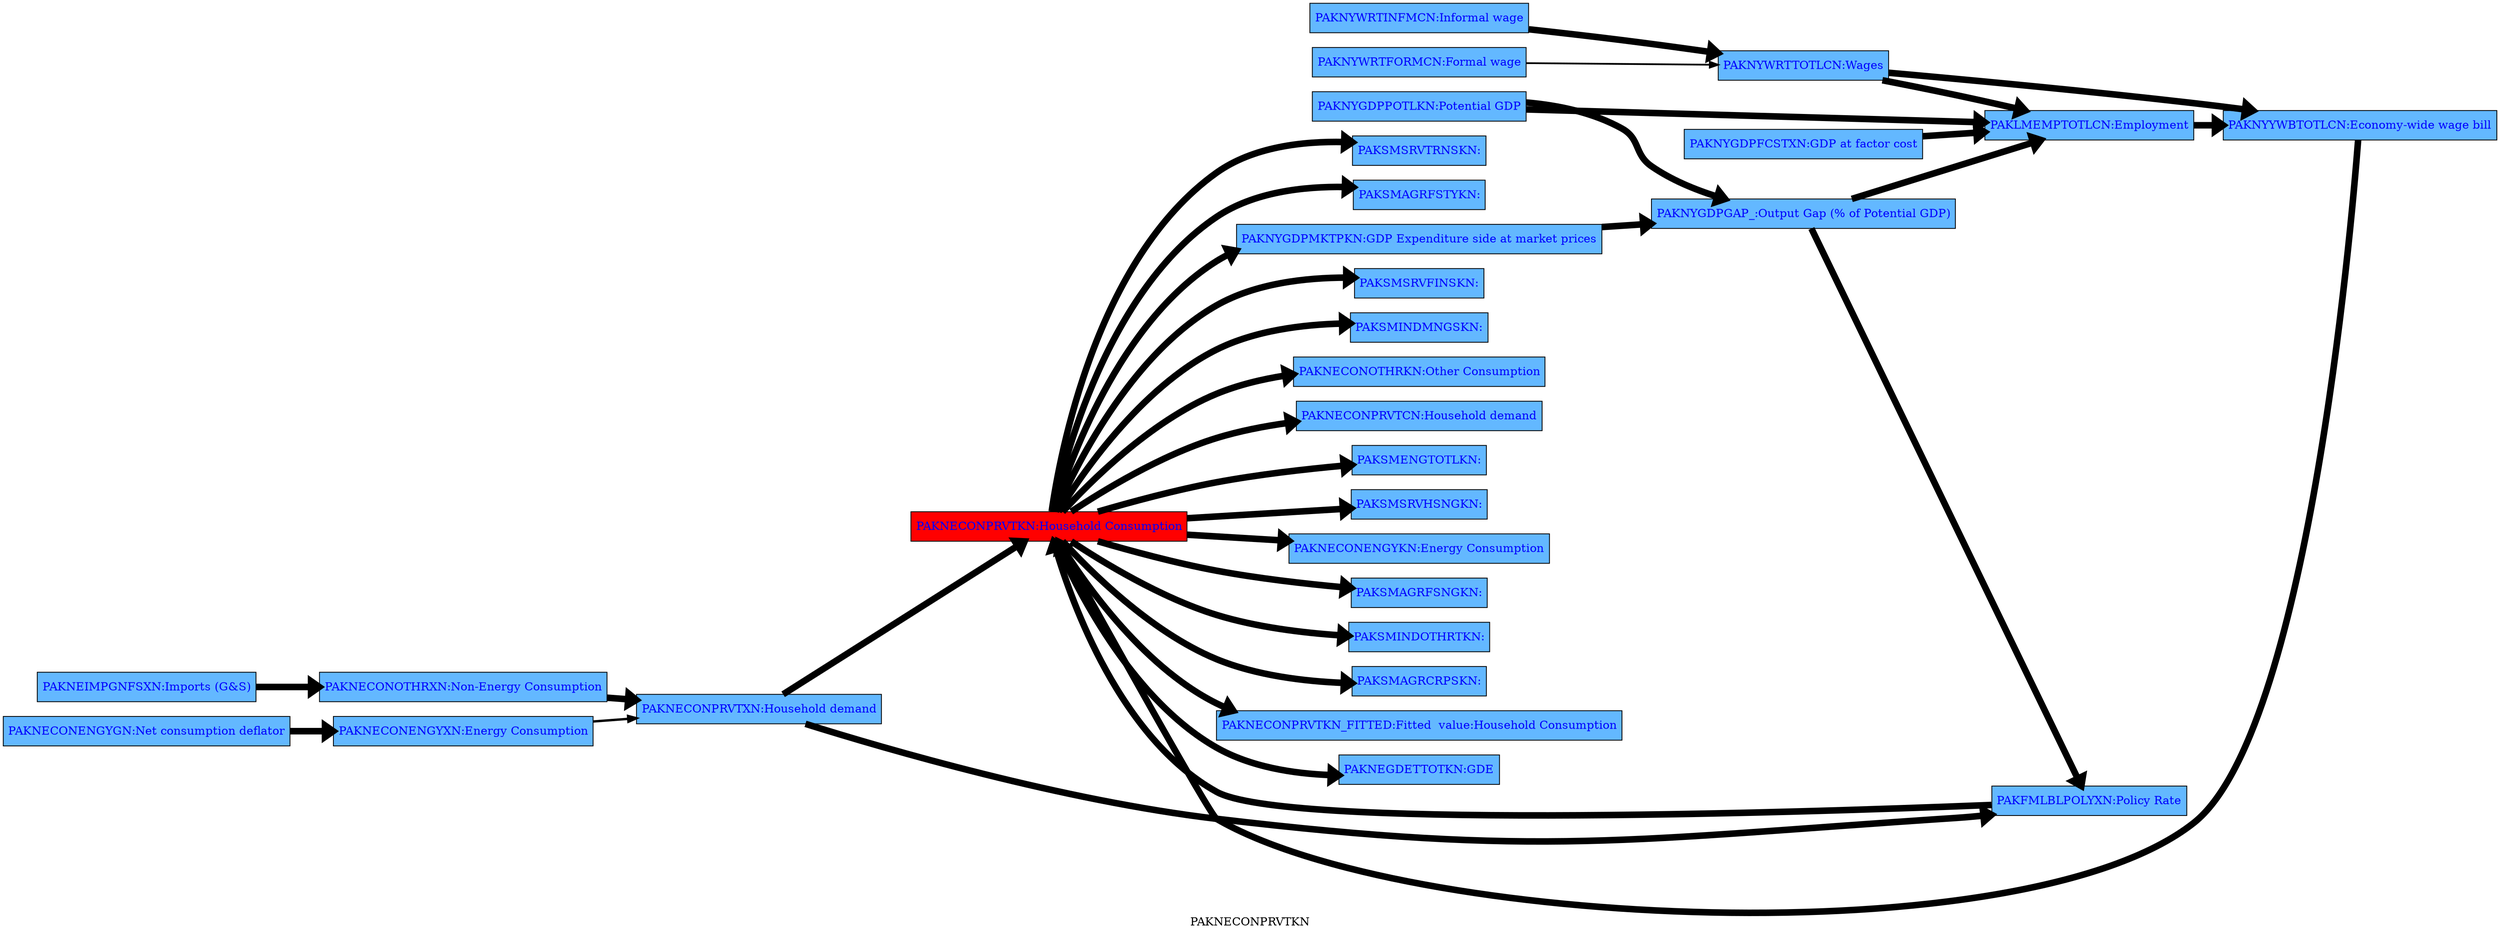 digraph TD { rankdir ="LR" 
{node  [margin=0.025 fontcolor=blue style=filled ] 
 "PAKSMSRVTRNSKN" [ shape=box fillcolor= steelblue1 tooltip="PAKSMSRVTRNSKN&#10;FRML  &lt;&gt; PAKSMSRVTRNSKN = ((1+0.301074862860981)*(0.204687752761289*PAKNECONPRVTKN+0*PAKNECONGOVTKN+0*PAKNEGDIFTOTKN+0.0551862611209703*PAKNEEXPGNFSKN+0*PAKNEGDISTKBKN)--0.0392641863572605*PAKNEIMPGNFSKN-0.0174996684619017*PAKNYTAXNINDKN-0)/(1+1.11680986862739) &#36;"  margin=0.025 fontcolor=blue style = filled  label=<<TABLE BORDER='0' CELLBORDER = '0' style = "filled"  > <TR><TD tooltip="PAKSMSRVTRNSKN&#10;FRML  &lt;&gt; PAKSMSRVTRNSKN = ((1+0.301074862860981)*(0.204687752761289*PAKNECONPRVTKN+0*PAKNECONGOVTKN+0*PAKNEGDIFTOTKN+0.0551862611209703*PAKNEEXPGNFSKN+0*PAKNEGDISTKBKN)--0.0392641863572605*PAKNEIMPGNFSKN-0.0174996684619017*PAKNYTAXNINDKN-0)/(1+1.11680986862739) &#36;">PAKSMSRVTRNSKN:</TD></TR> </TABLE>> ]
"PAKNYGDPPOTLKN" [ shape=box fillcolor= steelblue1 tooltip="Potential GDP&#10;FRML  &lt;&gt; PAKNYGDPPOTLKN = PAKNYGDPTFP*(PAKLMEMPSTRLCN**PAKNYYWBTOTLCN_)*(PAKNEGDIKSTKKN(-1)**(1-PAKNYYWBTOTLCN_)) &#36;"  margin=0.025 fontcolor=blue style = filled  label=<<TABLE BORDER='0' CELLBORDER = '0' style = "filled"  > <TR><TD tooltip="Potential GDP&#10;FRML  &lt;&gt; PAKNYGDPPOTLKN = PAKNYGDPTFP*(PAKLMEMPSTRLCN**PAKNYYWBTOTLCN_)*(PAKNEGDIKSTKKN(-1)**(1-PAKNYYWBTOTLCN_)) &#36;">PAKNYGDPPOTLKN:Potential GDP</TD></TR> </TABLE>> ]
"PAKSMAGRFSTYKN" [ shape=box fillcolor= steelblue1 tooltip="PAKSMAGRFSTYKN&#10;FRML  &lt;&gt; PAKSMAGRFSTYKN = ((1+0.195965019358753)*(0.010131919293849*PAKNECONPRVTKN+0*PAKNECONGOVTKN+0*PAKNEGDIFTOTKN+0.000136733767007103*PAKNEEXPGNFSKN+0.0199955288980741*PAKNEGDISTKBKN)-0.00076829563200478*PAKNEIMPGNFSKN-0.00172030587371022*PAKNYTAXNINDKN-65421)/(1+0.319587584852584) &#36;"  margin=0.025 fontcolor=blue style = filled  label=<<TABLE BORDER='0' CELLBORDER = '0' style = "filled"  > <TR><TD tooltip="PAKSMAGRFSTYKN&#10;FRML  &lt;&gt; PAKSMAGRFSTYKN = ((1+0.195965019358753)*(0.010131919293849*PAKNECONPRVTKN+0*PAKNECONGOVTKN+0*PAKNEGDIFTOTKN+0.000136733767007103*PAKNEEXPGNFSKN+0.0199955288980741*PAKNEGDISTKBKN)-0.00076829563200478*PAKNEIMPGNFSKN-0.00172030587371022*PAKNYTAXNINDKN-65421)/(1+0.319587584852584) &#36;">PAKSMAGRFSTYKN:</TD></TR> </TABLE>> ]
"PAKNEIMPGNFSXN" [ shape=box fillcolor= steelblue1 tooltip="Imports (G&#38;S)&#10;FRML  &lt;&gt; PAKNEIMPGNFSXN = ((PAKNEIMPENGYSH**PAKCESENGYIMPT)*PAKNVENGNIMPXN**(1-PAKCESENGYIMPT)+(PAKNEIMPOTHRSH**PAKCESENGYIMPT)*PAKNEIMPGSNEXN**(1-PAKCESENGYIMPT))**(1/(1-PAKCESENGYIMPT)) &#36;"  margin=0.025 fontcolor=blue style = filled  label=<<TABLE BORDER='0' CELLBORDER = '0' style = "filled"  > <TR><TD tooltip="Imports (G&#38;S)&#10;FRML  &lt;&gt; PAKNEIMPGNFSXN = ((PAKNEIMPENGYSH**PAKCESENGYIMPT)*PAKNVENGNIMPXN**(1-PAKCESENGYIMPT)+(PAKNEIMPOTHRSH**PAKCESENGYIMPT)*PAKNEIMPGSNEXN**(1-PAKCESENGYIMPT))**(1/(1-PAKCESENGYIMPT)) &#36;">PAKNEIMPGNFSXN:Imports (G&#38;S)</TD></TR> </TABLE>> ]
"PAKNECONPRVTXN" [ shape=box fillcolor= steelblue1 tooltip="Household demand&#10;FRML  &lt;&gt; PAKNECONPRVTXN = ((PAKNECONENGYSH**PAKCESENGYCON)*PAKNECONENGYXN**(1-PAKCESENGYCON)+(PAKNECONOTHRSH**PAKCESENGYCON)*PAKNECONOTHRXN**(1-PAKCESENGYCON))**(1/(1-PAKCESENGYCON)) &#36;"  margin=0.025 fontcolor=blue style = filled  label=<<TABLE BORDER='0' CELLBORDER = '0' style = "filled"  > <TR><TD tooltip="Household demand&#10;FRML  &lt;&gt; PAKNECONPRVTXN = ((PAKNECONENGYSH**PAKCESENGYCON)*PAKNECONENGYXN**(1-PAKCESENGYCON)+(PAKNECONOTHRSH**PAKCESENGYCON)*PAKNECONOTHRXN**(1-PAKCESENGYCON))**(1/(1-PAKCESENGYCON)) &#36;">PAKNECONPRVTXN:Household demand</TD></TR> </TABLE>> ]
"PAKNYGDPMKTPKN" [ shape=box fillcolor= steelblue1 tooltip="GDP Expenditure side at market prices&#10;FRML  &lt;&gt; PAKNYGDPMKTPKN = PAKNECONPRVTKN+PAKNECONGOVTKN+PAKNEGDIFTOTKN+PAKNEGDISTKBKN+PAKNEEXPGNFSKN-PAKNEIMPGNFSKN+PAKNYGDPDISCKN+PAKADAP*PAKDISPREPKN &#36;"  margin=0.025 fontcolor=blue style = filled  label=<<TABLE BORDER='0' CELLBORDER = '0' style = "filled"  > <TR><TD tooltip="GDP Expenditure side at market prices&#10;FRML  &lt;&gt; PAKNYGDPMKTPKN = PAKNECONPRVTKN+PAKNECONGOVTKN+PAKNEGDIFTOTKN+PAKNEGDISTKBKN+PAKNEEXPGNFSKN-PAKNEIMPGNFSKN+PAKNYGDPDISCKN+PAKADAP*PAKDISPREPKN &#36;">PAKNYGDPMKTPKN:GDP Expenditure side at market prices</TD></TR> </TABLE>> ]
"PAKNECONPRVTKN" [ shape=box fillcolor= red tooltip="Household Consumption&#10;FRML &lt;Z,EXO&gt; PAKNECONPRVTKN = (PAKNECONPRVTKN(-1)*EXP(-PAKNECONPRVTKN_A+ (-0.2*(LOG(PAKNECONPRVTKN(-1))-LOG((PAKNYYWBTOTLCN(-1)*(1-PAKGGREVDRCTXN(-1)/100))/PAKNECONPRVTXN(-1)))+1*((LOG((PAKNYYWBTOTLCN*(1-PAKGGREVDRCTXN/100))/PAKNECONPRVTXN))-(LOG((PAKNYYWBTOTLCN(-1)*(1-PAKGGREVDRCTXN(-1)/100))/PAKNECONPRVTXN(-1))))+0.0303228629698929+0.0163839011059956*DURING_2010-0.3*(PAKFMLBLPOLYXN/100-((LOG(PAKNECONPRVTXN))-(LOG(PAKNECONPRVTXN(-1)))))) )) * (1-PAKNECONPRVTKN_D)+ PAKNECONPRVTKN_X*PAKNECONPRVTKN_D  &#36;"  margin=0.025 fontcolor=blue style = filled  label=<<TABLE BORDER='0' CELLBORDER = '0' style = "filled"  > <TR><TD tooltip="Household Consumption&#10;FRML &lt;Z,EXO&gt; PAKNECONPRVTKN = (PAKNECONPRVTKN(-1)*EXP(-PAKNECONPRVTKN_A+ (-0.2*(LOG(PAKNECONPRVTKN(-1))-LOG((PAKNYYWBTOTLCN(-1)*(1-PAKGGREVDRCTXN(-1)/100))/PAKNECONPRVTXN(-1)))+1*((LOG((PAKNYYWBTOTLCN*(1-PAKGGREVDRCTXN/100))/PAKNECONPRVTXN))-(LOG((PAKNYYWBTOTLCN(-1)*(1-PAKGGREVDRCTXN(-1)/100))/PAKNECONPRVTXN(-1))))+0.0303228629698929+0.0163839011059956*DURING_2010-0.3*(PAKFMLBLPOLYXN/100-((LOG(PAKNECONPRVTXN))-(LOG(PAKNECONPRVTXN(-1)))))) )) * (1-PAKNECONPRVTKN_D)+ PAKNECONPRVTKN_X*PAKNECONPRVTKN_D  &#36;">PAKNECONPRVTKN:Household Consumption</TD></TR> </TABLE>> ]
"PAKNECONENGYGN" [ shape=box fillcolor= steelblue1 tooltip="Net consumption deflator&#10;FRML  &lt;&gt; PAKNECONENGYGN = (PAKNVCOLPRODSH**(PAKCESENGYPROD)*(PAKNVCOLPRODGN)**(1-PAKCESENGYPROD)+PAKNVGASPRODSH**(PAKCESENGYPROD)*(PAKNVGASPRODGN)**(1-PAKCESENGYPROD)+PAKNVOILPRODSH**(PAKCESENGYPROD)*(PAKNVOILPRODGN)**(1-PAKCESENGYPROD)+PAKNVRENPRODSH**(PAKCESENGYPROD)*(PAKNVRENPRODXN)**(1-PAKCESENGYPROD))**(1/(1-PAKCESENGYPROD)) &#36;"  margin=0.025 fontcolor=blue style = filled  label=<<TABLE BORDER='0' CELLBORDER = '0' style = "filled"  > <TR><TD tooltip="Net consumption deflator&#10;FRML  &lt;&gt; PAKNECONENGYGN = (PAKNVCOLPRODSH**(PAKCESENGYPROD)*(PAKNVCOLPRODGN)**(1-PAKCESENGYPROD)+PAKNVGASPRODSH**(PAKCESENGYPROD)*(PAKNVGASPRODGN)**(1-PAKCESENGYPROD)+PAKNVOILPRODSH**(PAKCESENGYPROD)*(PAKNVOILPRODGN)**(1-PAKCESENGYPROD)+PAKNVRENPRODSH**(PAKCESENGYPROD)*(PAKNVRENPRODXN)**(1-PAKCESENGYPROD))**(1/(1-PAKCESENGYPROD)) &#36;">PAKNECONENGYGN:Net consumption deflator</TD></TR> </TABLE>> ]
"PAKNECONOTHRXN" [ shape=box fillcolor= steelblue1 tooltip="Non-Energy Consumption&#10;FRML &lt;Z,EXO&gt; PAKNECONOTHRXN = (PAKNECONOTHRXN(-1)*EXP(-PAKNECONOTHRXN_A+ (0.598859116610832*((LOG(PAKNYGDPFCSTXN))-(LOG(PAKNYGDPFCSTXN(-1))))+((PAKGGREVGNFSXN/100)-(PAKGGREVGNFSXN(-1)/100))+(1-0.598859116610832)*((LOG(PAKNEIMPGNFSXN))-(LOG(PAKNEIMPGNFSXN(-1))))+0.2*PAKNYGDPGAP_/100) )) * (1-PAKNECONOTHRXN_D)+ PAKNECONOTHRXN_X*PAKNECONOTHRXN_D  &#36;"  margin=0.025 fontcolor=blue style = filled  label=<<TABLE BORDER='0' CELLBORDER = '0' style = "filled"  > <TR><TD tooltip="Non-Energy Consumption&#10;FRML &lt;Z,EXO&gt; PAKNECONOTHRXN = (PAKNECONOTHRXN(-1)*EXP(-PAKNECONOTHRXN_A+ (0.598859116610832*((LOG(PAKNYGDPFCSTXN))-(LOG(PAKNYGDPFCSTXN(-1))))+((PAKGGREVGNFSXN/100)-(PAKGGREVGNFSXN(-1)/100))+(1-0.598859116610832)*((LOG(PAKNEIMPGNFSXN))-(LOG(PAKNEIMPGNFSXN(-1))))+0.2*PAKNYGDPGAP_/100) )) * (1-PAKNECONOTHRXN_D)+ PAKNECONOTHRXN_X*PAKNECONOTHRXN_D  &#36;">PAKNECONOTHRXN:Non-Energy Consumption</TD></TR> </TABLE>> ]
"PAKSMSRVFINSKN" [ shape=box fillcolor= steelblue1 tooltip="PAKSMSRVFINSKN&#10;FRML  &lt;&gt; PAKSMSRVFINSKN = ((1+1.04148314760779)*(0.0520379651885469*PAKNECONPRVTKN+0*PAKNECONGOVTKN+0*PAKNEGDIFTOTKN+0.00879145012359898*PAKNEEXPGNFSKN+0*PAKNEGDISTKBKN)-0.00594416979264236*PAKNEIMPGNFSKN-0.000103762679145856*PAKNYTAXNINDKN-0)/(1+0.24687745523084) &#36;"  margin=0.025 fontcolor=blue style = filled  label=<<TABLE BORDER='0' CELLBORDER = '0' style = "filled"  > <TR><TD tooltip="PAKSMSRVFINSKN&#10;FRML  &lt;&gt; PAKSMSRVFINSKN = ((1+1.04148314760779)*(0.0520379651885469*PAKNECONPRVTKN+0*PAKNECONGOVTKN+0*PAKNEGDIFTOTKN+0.00879145012359898*PAKNEEXPGNFSKN+0*PAKNEGDISTKBKN)-0.00594416979264236*PAKNEIMPGNFSKN-0.000103762679145856*PAKNYTAXNINDKN-0)/(1+0.24687745523084) &#36;">PAKSMSRVFINSKN:</TD></TR> </TABLE>> ]
"PAKSMINDMNGSKN" [ shape=box fillcolor= steelblue1 tooltip="PAKSMINDMNGSKN&#10;FRML  &lt;&gt; PAKSMINDMNGSKN = ((1+6.96158341862144)*(0.0132800565666619*PAKNECONPRVTKN+0*PAKNECONGOVTKN+0*PAKNEGDIFTOTKN+0.00704674623894759*PAKNEEXPGNFSKN+0.024122890632682*PAKNEGDISTKBKN)-0.134221966110302*PAKNEIMPGNFSKN-0.500981557895139*PAKNYTAXNINDKN-123652.869264758)/(1+0.200800622280983) &#36;"  margin=0.025 fontcolor=blue style = filled  label=<<TABLE BORDER='0' CELLBORDER = '0' style = "filled"  > <TR><TD tooltip="PAKSMINDMNGSKN&#10;FRML  &lt;&gt; PAKSMINDMNGSKN = ((1+6.96158341862144)*(0.0132800565666619*PAKNECONPRVTKN+0*PAKNECONGOVTKN+0*PAKNEGDIFTOTKN+0.00704674623894759*PAKNEEXPGNFSKN+0.024122890632682*PAKNEGDISTKBKN)-0.134221966110302*PAKNEIMPGNFSKN-0.500981557895139*PAKNYTAXNINDKN-123652.869264758)/(1+0.200800622280983) &#36;">PAKSMINDMNGSKN:</TD></TR> </TABLE>> ]
"PAKLMEMPTOTLCN" [ shape=box fillcolor= steelblue1 tooltip="Employment&#10;FRML &lt;Z,EXO&gt; PAKLMEMPTOTLCN = (PAKLMEMPTOTLCN(-1)*EXP(-PAKLMEMPTOTLCN_A+ (-0.345624644563667*(LOG(PAKLMEMPTOTLCN(-1))-LOG(PAKLMEMPSTRLCN(-1)))-0.1*(((LOG(PAKNYWRTTOTLCN/PAKNYGDPFCSTXN))-(LOG(PAKNYWRTTOTLCN(-1)/PAKNYGDPFCSTXN(-1))))-((LOG(PAKNYGDPPOTLKN/PAKLMEMPSTRLCN))-(LOG(PAKNYGDPPOTLKN(-1)/PAKLMEMPSTRLCN(-1)))))-0.0011790007645121+((LOG(PAKLMEMPSTRLCN))-(LOG(PAKLMEMPSTRLCN(-1))))+0.175412878170024*PAKNYGDPGAP_/100+0.0369790799942338*DURING_2010) )) * (1-PAKLMEMPTOTLCN_D)+ PAKLMEMPTOTLCN_X*PAKLMEMPTOTLCN_D  &#36;"  margin=0.025 fontcolor=blue style = filled  label=<<TABLE BORDER='0' CELLBORDER = '0' style = "filled"  > <TR><TD tooltip="Employment&#10;FRML &lt;Z,EXO&gt; PAKLMEMPTOTLCN = (PAKLMEMPTOTLCN(-1)*EXP(-PAKLMEMPTOTLCN_A+ (-0.345624644563667*(LOG(PAKLMEMPTOTLCN(-1))-LOG(PAKLMEMPSTRLCN(-1)))-0.1*(((LOG(PAKNYWRTTOTLCN/PAKNYGDPFCSTXN))-(LOG(PAKNYWRTTOTLCN(-1)/PAKNYGDPFCSTXN(-1))))-((LOG(PAKNYGDPPOTLKN/PAKLMEMPSTRLCN))-(LOG(PAKNYGDPPOTLKN(-1)/PAKLMEMPSTRLCN(-1)))))-0.0011790007645121+((LOG(PAKLMEMPSTRLCN))-(LOG(PAKLMEMPSTRLCN(-1))))+0.175412878170024*PAKNYGDPGAP_/100+0.0369790799942338*DURING_2010) )) * (1-PAKLMEMPTOTLCN_D)+ PAKLMEMPTOTLCN_X*PAKLMEMPTOTLCN_D  &#36;">PAKLMEMPTOTLCN:Employment</TD></TR> </TABLE>> ]
"PAKNECONOTHRKN" [ shape=box fillcolor= steelblue1 tooltip="Other Consumption&#10;FRML  &lt;&gt; PAKNECONOTHRKN = PAKNECONOTHRSH**(PAKCESENGYCON)*(PAKNECONPRVTKN*(PAKNECONPRVTXN/PAKNECONOTHRXN)**(PAKCESENGYCON)) &#36;"  margin=0.025 fontcolor=blue style = filled  label=<<TABLE BORDER='0' CELLBORDER = '0' style = "filled"  > <TR><TD tooltip="Other Consumption&#10;FRML  &lt;&gt; PAKNECONOTHRKN = PAKNECONOTHRSH**(PAKCESENGYCON)*(PAKNECONPRVTKN*(PAKNECONPRVTXN/PAKNECONOTHRXN)**(PAKCESENGYCON)) &#36;">PAKNECONOTHRKN:Other Consumption</TD></TR> </TABLE>> ]
"PAKNYWRTINFMCN" [ shape=box fillcolor= steelblue1 tooltip="Informal wage&#10;FRML &lt;Z,EXO&gt; PAKNYWRTINFMCN = (PAKNYWRTINFMCN(-1)*EXP(-PAKNYWRTINFMCN_A+ (-0.122614247140616-0.3*(LOG(PAKNYWRTINFMCN(-1))-LOG(PAKNYGDPFCSTXN(-1))-LOG(PAKNYGDPPOTLKN(-1)/PAKLMEMPSTRLCN(-1)))+0.2*((LOG(PAKNYWRTINFMCN(-1)))-(LOG(PAKNYWRTINFMCN(-2))))+(1-0.2)*(0.5*((LOG(PAKNYGDPFCSTXN(-1)))-(LOG(PAKNYGDPFCSTXN(-2))))+0.5*(PAKINFLEXPT/100)+((LOG(PAKNYGDPMKTPKN/PAKLMEMPSTRLCN))-(LOG(PAKNYGDPMKTPKN(-1)/PAKLMEMPSTRLCN(-1)))))-0.2*(PAKLMUNRTOTLCN-PAKLMUNRSTRLCN)/100+0.15347529018182*DURING_2000-0.183372342445734*DURING_2001) )) * (1-PAKNYWRTINFMCN_D)+ PAKNYWRTINFMCN_X*PAKNYWRTINFMCN_D  &#36;"  margin=0.025 fontcolor=blue style = filled  label=<<TABLE BORDER='0' CELLBORDER = '0' style = "filled"  > <TR><TD tooltip="Informal wage&#10;FRML &lt;Z,EXO&gt; PAKNYWRTINFMCN = (PAKNYWRTINFMCN(-1)*EXP(-PAKNYWRTINFMCN_A+ (-0.122614247140616-0.3*(LOG(PAKNYWRTINFMCN(-1))-LOG(PAKNYGDPFCSTXN(-1))-LOG(PAKNYGDPPOTLKN(-1)/PAKLMEMPSTRLCN(-1)))+0.2*((LOG(PAKNYWRTINFMCN(-1)))-(LOG(PAKNYWRTINFMCN(-2))))+(1-0.2)*(0.5*((LOG(PAKNYGDPFCSTXN(-1)))-(LOG(PAKNYGDPFCSTXN(-2))))+0.5*(PAKINFLEXPT/100)+((LOG(PAKNYGDPMKTPKN/PAKLMEMPSTRLCN))-(LOG(PAKNYGDPMKTPKN(-1)/PAKLMEMPSTRLCN(-1)))))-0.2*(PAKLMUNRTOTLCN-PAKLMUNRSTRLCN)/100+0.15347529018182*DURING_2000-0.183372342445734*DURING_2001) )) * (1-PAKNYWRTINFMCN_D)+ PAKNYWRTINFMCN_X*PAKNYWRTINFMCN_D  &#36;">PAKNYWRTINFMCN:Informal wage</TD></TR> </TABLE>> ]
"PAKNECONPRVTCN" [ shape=box fillcolor= steelblue1 tooltip="Household demand&#10;FRML  &lt;&gt; PAKNECONPRVTCN = PAKNECONPRVTKN*PAKNECONPRVTXN &#36;"  margin=0.025 fontcolor=blue style = filled  label=<<TABLE BORDER='0' CELLBORDER = '0' style = "filled"  > <TR><TD tooltip="Household demand&#10;FRML  &lt;&gt; PAKNECONPRVTCN = PAKNECONPRVTKN*PAKNECONPRVTXN &#36;">PAKNECONPRVTCN:Household demand</TD></TR> </TABLE>> ]
"PAKSMENGTOTLKN" [ shape=box fillcolor= steelblue1 tooltip="PAKSMENGTOTLKN&#10;FRML  &lt;&gt; PAKSMENGTOTLKN = ((1+1.65868473220397)*(0.0775261497897936*PAKNECONPRVTKN+0*PAKNECONGOVTKN+0*PAKNEGDIFTOTKN+0.0217448978257548*PAKNEEXPGNFSKN+0.0458991644104248*PAKNEGDISTKBKN)-0.11894699850705*PAKNEIMPGNFSKN--0.50579180838529*PAKNYTAXNINDKN-0)/(1+5.65663938581514) &#36;"  margin=0.025 fontcolor=blue style = filled  label=<<TABLE BORDER='0' CELLBORDER = '0' style = "filled"  > <TR><TD tooltip="PAKSMENGTOTLKN&#10;FRML  &lt;&gt; PAKSMENGTOTLKN = ((1+1.65868473220397)*(0.0775261497897936*PAKNECONPRVTKN+0*PAKNECONGOVTKN+0*PAKNEGDIFTOTKN+0.0217448978257548*PAKNEEXPGNFSKN+0.0458991644104248*PAKNEGDISTKBKN)-0.11894699850705*PAKNEIMPGNFSKN--0.50579180838529*PAKNYTAXNINDKN-0)/(1+5.65663938581514) &#36;">PAKSMENGTOTLKN:</TD></TR> </TABLE>> ]
"PAKSMSRVHSNGKN" [ shape=box fillcolor= steelblue1 tooltip="PAKSMSRVHSNGKN&#10;FRML  &lt;&gt; PAKSMSRVHSNGKN = ((1+0.782809577554843)*(0.0647364660896117*PAKNECONPRVTKN+0*PAKNECONGOVTKN+0.00605333595533851*PAKNEGDIFTOTKN+0.03048358523237*PAKNEEXPGNFSKN+0*PAKNEGDISTKBKN)-0.0244768173208691*PAKNEIMPGNFSKN-0.0684093628903126*PAKNYTAXNINDKN-0)/(1+0.150771193398883) &#36;"  margin=0.025 fontcolor=blue style = filled  label=<<TABLE BORDER='0' CELLBORDER = '0' style = "filled"  > <TR><TD tooltip="PAKSMSRVHSNGKN&#10;FRML  &lt;&gt; PAKSMSRVHSNGKN = ((1+0.782809577554843)*(0.0647364660896117*PAKNECONPRVTKN+0*PAKNECONGOVTKN+0.00605333595533851*PAKNEGDIFTOTKN+0.03048358523237*PAKNEEXPGNFSKN+0*PAKNEGDISTKBKN)-0.0244768173208691*PAKNEIMPGNFSKN-0.0684093628903126*PAKNYTAXNINDKN-0)/(1+0.150771193398883) &#36;">PAKSMSRVHSNGKN:</TD></TR> </TABLE>> ]
"PAKNECONENGYKN" [ shape=box fillcolor= steelblue1 tooltip="Energy Consumption&#10;FRML  &lt;&gt; PAKNECONENGYKN = PAKNECONENGYSH**(PAKCESENGYCON)*(PAKNECONPRVTKN*(PAKNECONPRVTXN/PAKNECONENGYXN)**(PAKCESENGYCON)) &#36;"  margin=0.025 fontcolor=blue style = filled  label=<<TABLE BORDER='0' CELLBORDER = '0' style = "filled"  > <TR><TD tooltip="Energy Consumption&#10;FRML  &lt;&gt; PAKNECONENGYKN = PAKNECONENGYSH**(PAKCESENGYCON)*(PAKNECONPRVTKN*(PAKNECONPRVTXN/PAKNECONENGYXN)**(PAKCESENGYCON)) &#36;">PAKNECONENGYKN:Energy Consumption</TD></TR> </TABLE>> ]
"PAKFMLBLPOLYXN" [ shape=box fillcolor= steelblue1 tooltip="Policy Rate&#10;FRML &lt;Z,EXO&gt; PAKFMLBLPOLYXN = (-100*PAKFMLBLPOLYXN_A+100* (0.905129162122953*PAKFMLBLPOLYXN(-1)/100+(1-0.905129162122953)*(PAKMPPOLNATRXN/100+1.2*(((LOG(PAKNECONPRVTXN))-(LOG(PAKNECONPRVTXN(-1))))-PAKINFLEXPT/100)+0.5*PAKNYGDPGAP_/100)) ) * (1-PAKFMLBLPOLYXN_D)+ PAKFMLBLPOLYXN_X*PAKFMLBLPOLYXN_D  &#36;"  margin=0.025 fontcolor=blue style = filled  label=<<TABLE BORDER='0' CELLBORDER = '0' style = "filled"  > <TR><TD tooltip="Policy Rate&#10;FRML &lt;Z,EXO&gt; PAKFMLBLPOLYXN = (-100*PAKFMLBLPOLYXN_A+100* (0.905129162122953*PAKFMLBLPOLYXN(-1)/100+(1-0.905129162122953)*(PAKMPPOLNATRXN/100+1.2*(((LOG(PAKNECONPRVTXN))-(LOG(PAKNECONPRVTXN(-1))))-PAKINFLEXPT/100)+0.5*PAKNYGDPGAP_/100)) ) * (1-PAKFMLBLPOLYXN_D)+ PAKFMLBLPOLYXN_X*PAKFMLBLPOLYXN_D  &#36;">PAKFMLBLPOLYXN:Policy Rate</TD></TR> </TABLE>> ]
"PAKNYWRTTOTLCN" [ shape=box fillcolor= steelblue1 tooltip="Wages&#10;FRML  &lt;&gt; PAKNYWRTTOTLCN = (PAKNYWBINFMSH**PAKINFCES*(PAKNYWRTINFMCN)**(1-PAKINFCES)+PAKNYWBFORMSH**PAKINFCES*(PAKNYWRTFORMCN*(1+PAKGGREVDRCTXN/100))**(1-PAKINFCES))**(1/(1-PAKINFCES)) &#36;"  margin=0.025 fontcolor=blue style = filled  label=<<TABLE BORDER='0' CELLBORDER = '0' style = "filled"  > <TR><TD tooltip="Wages&#10;FRML  &lt;&gt; PAKNYWRTTOTLCN = (PAKNYWBINFMSH**PAKINFCES*(PAKNYWRTINFMCN)**(1-PAKINFCES)+PAKNYWBFORMSH**PAKINFCES*(PAKNYWRTFORMCN*(1+PAKGGREVDRCTXN/100))**(1-PAKINFCES))**(1/(1-PAKINFCES)) &#36;">PAKNYWRTTOTLCN:Wages</TD></TR> </TABLE>> ]
"PAKSMAGRFSNGKN" [ shape=box fillcolor= steelblue1 tooltip="PAKSMAGRFSNGKN&#10;FRML  &lt;&gt; PAKSMAGRFSNGKN = ((1+1.92407325889309)*(0.00246195499563977*PAKNECONPRVTKN+0*PAKNECONGOVTKN+0*PAKNEGDIFTOTKN+0.00130433854799597*PAKNEEXPGNFSKN+0.00497657560072267*PAKNEGDISTKBKN)-1.14989260682794E-05*PAKNEIMPGNFSKN-2.46467171367829E-07*PAKNYTAXNINDKN-26993)/(1+0.506095544048804) &#36;"  margin=0.025 fontcolor=blue style = filled  label=<<TABLE BORDER='0' CELLBORDER = '0' style = "filled"  > <TR><TD tooltip="PAKSMAGRFSNGKN&#10;FRML  &lt;&gt; PAKSMAGRFSNGKN = ((1+1.92407325889309)*(0.00246195499563977*PAKNECONPRVTKN+0*PAKNECONGOVTKN+0*PAKNEGDIFTOTKN+0.00130433854799597*PAKNEEXPGNFSKN+0.00497657560072267*PAKNEGDISTKBKN)-1.14989260682794E-05*PAKNEIMPGNFSKN-2.46467171367829E-07*PAKNYTAXNINDKN-26993)/(1+0.506095544048804) &#36;">PAKSMAGRFSNGKN:</TD></TR> </TABLE>> ]
"PAKSMINDOTHRTKN" [ shape=box fillcolor= steelblue1 tooltip="PAKSMINDOTHRTKN&#10;FRML  &lt;&gt; PAKSMINDOTHRTKN = ((1+0.483473985412524)*(0.40172973397176*PAKNECONPRVTKN+0*PAKNECONGOVTKN+0.560459287907094*PAKNEGDIFTOTKN+0.719299486591763*PAKNEEXPGNFSKN+0.620970563578771*PAKNEGDISTKBKN)-0.606734386430279*PAKNEIMPGNFSKN-0.866045585295928*PAKNYTAXNINDKN-2983275.63714814)/(1+2.46379868577176) &#36;"  margin=0.025 fontcolor=blue style = filled  label=<<TABLE BORDER='0' CELLBORDER = '0' style = "filled"  > <TR><TD tooltip="PAKSMINDOTHRTKN&#10;FRML  &lt;&gt; PAKSMINDOTHRTKN = ((1+0.483473985412524)*(0.40172973397176*PAKNECONPRVTKN+0*PAKNECONGOVTKN+0.560459287907094*PAKNEGDIFTOTKN+0.719299486591763*PAKNEEXPGNFSKN+0.620970563578771*PAKNEGDISTKBKN)-0.606734386430279*PAKNEIMPGNFSKN-0.866045585295928*PAKNYTAXNINDKN-2983275.63714814)/(1+2.46379868577176) &#36;">PAKSMINDOTHRTKN:</TD></TR> </TABLE>> ]
"PAKSMAGRCRPSKN" [ shape=box fillcolor= steelblue1 tooltip="PAKSMAGRCRPSKN&#10;FRML  &lt;&gt; PAKSMAGRCRPSKN = ((1+2.09928590574241)*(0.144287620838506*PAKNECONPRVTKN+0*PAKNECONGOVTKN+0*PAKNEGDIFTOTKN+0.0572678299039023*PAKNEEXPGNFSKN+0.267381669083985*PAKNEGDISTKBKN)-0.0736247088197363*PAKNEIMPGNFSKN-0.0407034395686347*PAKNYTAXNINDKN-906311)/(1+0.396041694659877) &#36;"  margin=0.025 fontcolor=blue style = filled  label=<<TABLE BORDER='0' CELLBORDER = '0' style = "filled"  > <TR><TD tooltip="PAKSMAGRCRPSKN&#10;FRML  &lt;&gt; PAKSMAGRCRPSKN = ((1+2.09928590574241)*(0.144287620838506*PAKNECONPRVTKN+0*PAKNECONGOVTKN+0*PAKNEGDIFTOTKN+0.0572678299039023*PAKNEEXPGNFSKN+0.267381669083985*PAKNEGDISTKBKN)-0.0736247088197363*PAKNEIMPGNFSKN-0.0407034395686347*PAKNYTAXNINDKN-906311)/(1+0.396041694659877) &#36;">PAKSMAGRCRPSKN:</TD></TR> </TABLE>> ]
"PAKNYGDPFCSTXN" [ shape=box fillcolor= steelblue1 tooltip="GDP at factor cost&#10;FRML &lt;Z,EXO&gt; PAKNYGDPFCSTXN = (PAKNYGDPFCSTXN(-1)*EXP(-PAKNYGDPFCSTXN_A+ (0.6*((LOG(PAKNYGDPFCSTXN(-1)))-(LOG(PAKNYGDPFCSTXN(-2))))+(1-0.6)*(0.7*PAKINFLEXPT/100+(1-0.7)*((LOG(PAKPSTAR(-1)))-(LOG(PAKPSTAR(-2)))))+0.25*PAKNYGDPGAP_/100+0.262461811660072*DURING_2000-0.205776950553378*DURING_2001) )) * (1-PAKNYGDPFCSTXN_D)+ PAKNYGDPFCSTXN_X*PAKNYGDPFCSTXN_D  &#36;"  margin=0.025 fontcolor=blue style = filled  label=<<TABLE BORDER='0' CELLBORDER = '0' style = "filled"  > <TR><TD tooltip="GDP at factor cost&#10;FRML &lt;Z,EXO&gt; PAKNYGDPFCSTXN = (PAKNYGDPFCSTXN(-1)*EXP(-PAKNYGDPFCSTXN_A+ (0.6*((LOG(PAKNYGDPFCSTXN(-1)))-(LOG(PAKNYGDPFCSTXN(-2))))+(1-0.6)*(0.7*PAKINFLEXPT/100+(1-0.7)*((LOG(PAKPSTAR(-1)))-(LOG(PAKPSTAR(-2)))))+0.25*PAKNYGDPGAP_/100+0.262461811660072*DURING_2000-0.205776950553378*DURING_2001) )) * (1-PAKNYGDPFCSTXN_D)+ PAKNYGDPFCSTXN_X*PAKNYGDPFCSTXN_D  &#36;">PAKNYGDPFCSTXN:GDP at factor cost</TD></TR> </TABLE>> ]
"PAKNYYWBTOTLCN" [ shape=box fillcolor= steelblue1 tooltip="Economy-wide wage bill&#10;FRML  &lt;&gt; PAKNYYWBTOTLCN = PAKNYWRTTOTLCN*PAKLMEMPTOTLCN &#36;"  margin=0.025 fontcolor=blue style = filled  label=<<TABLE BORDER='0' CELLBORDER = '0' style = "filled"  > <TR><TD tooltip="Economy-wide wage bill&#10;FRML  &lt;&gt; PAKNYYWBTOTLCN = PAKNYWRTTOTLCN*PAKLMEMPTOTLCN &#36;">PAKNYYWBTOTLCN:Economy-wide wage bill</TD></TR> </TABLE>> ]
"PAKNECONPRVTKN_FITTED" [ shape=box fillcolor= steelblue1 tooltip="Fitted  value:Household Consumption&#10;FRML &lt;FIT&gt; PAKNECONPRVTKN_FITTED = PAKNECONPRVTKN(-1)*EXP( (-0.2*(LOG(PAKNECONPRVTKN(-1))-LOG((PAKNYYWBTOTLCN(-1)*(1-PAKGGREVDRCTXN(-1)/100))/PAKNECONPRVTXN(-1)))+1*((LOG((PAKNYYWBTOTLCN*(1-PAKGGREVDRCTXN/100))/PAKNECONPRVTXN))-(LOG((PAKNYYWBTOTLCN(-1)*(1-PAKGGREVDRCTXN(-1)/100))/PAKNECONPRVTXN(-1))))+0.0303228629698929+0.0163839011059956*DURING_2010-0.3*(PAKFMLBLPOLYXN/100-((LOG(PAKNECONPRVTXN))-(LOG(PAKNECONPRVTXN(-1)))))) ) &#36;"  margin=0.025 fontcolor=blue style = filled  label=<<TABLE BORDER='0' CELLBORDER = '0' style = "filled"  > <TR><TD tooltip="Fitted  value:Household Consumption&#10;FRML &lt;FIT&gt; PAKNECONPRVTKN_FITTED = PAKNECONPRVTKN(-1)*EXP( (-0.2*(LOG(PAKNECONPRVTKN(-1))-LOG((PAKNYYWBTOTLCN(-1)*(1-PAKGGREVDRCTXN(-1)/100))/PAKNECONPRVTXN(-1)))+1*((LOG((PAKNYYWBTOTLCN*(1-PAKGGREVDRCTXN/100))/PAKNECONPRVTXN))-(LOG((PAKNYYWBTOTLCN(-1)*(1-PAKGGREVDRCTXN(-1)/100))/PAKNECONPRVTXN(-1))))+0.0303228629698929+0.0163839011059956*DURING_2010-0.3*(PAKFMLBLPOLYXN/100-((LOG(PAKNECONPRVTXN))-(LOG(PAKNECONPRVTXN(-1)))))) ) &#36;">PAKNECONPRVTKN_FITTED:Fitted  value:Household Consumption</TD></TR> </TABLE>> ]
"PAKNYGDPGAP_" [ shape=box fillcolor= steelblue1 tooltip="Output Gap (% of Potential GDP)&#10;FRML  &lt;&gt; PAKNYGDPGAP_ = ((PAKNYGDPMKTPKN/PAKNYGDPPOTLKN-1)*100) &#36;"  margin=0.025 fontcolor=blue style = filled  label=<<TABLE BORDER='0' CELLBORDER = '0' style = "filled"  > <TR><TD tooltip="Output Gap (% of Potential GDP)&#10;FRML  &lt;&gt; PAKNYGDPGAP_ = ((PAKNYGDPMKTPKN/PAKNYGDPPOTLKN-1)*100) &#36;">PAKNYGDPGAP_:Output Gap (% of Potential GDP)</TD></TR> </TABLE>> ]
"PAKNEGDETTOTKN" [ shape=box fillcolor= steelblue1 tooltip="GDE&#10;FRML  &lt;&gt; PAKNEGDETTOTKN = (PAKNECONPRVTKN+PAKNECONGOVTKN+PAKNEGDIFTOTKN+PAKNEGDISTKBKN+PAKNYGDPDISCKN) &#36;"  margin=0.025 fontcolor=blue style = filled  label=<<TABLE BORDER='0' CELLBORDER = '0' style = "filled"  > <TR><TD tooltip="GDE&#10;FRML  &lt;&gt; PAKNEGDETTOTKN = (PAKNECONPRVTKN+PAKNECONGOVTKN+PAKNEGDIFTOTKN+PAKNEGDISTKBKN+PAKNYGDPDISCKN) &#36;">PAKNEGDETTOTKN:GDE</TD></TR> </TABLE>> ]
"PAKNYWRTFORMCN" [ shape=box fillcolor= steelblue1 tooltip="Formal wage&#10;FRML &lt;Z,EXO&gt; PAKNYWRTFORMCN = (PAKNYWRTFORMCN(-1)*EXP(-PAKNYWRTFORMCN_A+ (-0.120164450250183-0.3*(LOG(PAKNYWRTFORMCN(-1))-LOG(PAKNYGDPFCSTXN(-1))-LOG(PAKNYGDPPOTLKN(-1)/PAKLMEMPSTRLCN(-1)))+0.2*((LOG(PAKNYWRTFORMCN(-1)))-(LOG(PAKNYWRTFORMCN(-2))))+(1-0.2)*(0.5*((LOG(PAKNYGDPFCSTXN(-1)))-(LOG(PAKNYGDPFCSTXN(-2))))+0.5*(PAKINFLEXPT/100)+((LOG(PAKNYGDPMKTPKN/PAKLMEMPSTRLCN))-(LOG(PAKNYGDPMKTPKN(-1)/PAKLMEMPSTRLCN(-1)))))-0.2*(PAKLMUNRTOTLCN-PAKLMUNRSTRLCN)/100+0.15233813938029*DURING_2000-0.183411483907703*DURING_2001) )) * (1-PAKNYWRTFORMCN_D)+ PAKNYWRTFORMCN_X*PAKNYWRTFORMCN_D  &#36;"  margin=0.025 fontcolor=blue style = filled  label=<<TABLE BORDER='0' CELLBORDER = '0' style = "filled"  > <TR><TD tooltip="Formal wage&#10;FRML &lt;Z,EXO&gt; PAKNYWRTFORMCN = (PAKNYWRTFORMCN(-1)*EXP(-PAKNYWRTFORMCN_A+ (-0.120164450250183-0.3*(LOG(PAKNYWRTFORMCN(-1))-LOG(PAKNYGDPFCSTXN(-1))-LOG(PAKNYGDPPOTLKN(-1)/PAKLMEMPSTRLCN(-1)))+0.2*((LOG(PAKNYWRTFORMCN(-1)))-(LOG(PAKNYWRTFORMCN(-2))))+(1-0.2)*(0.5*((LOG(PAKNYGDPFCSTXN(-1)))-(LOG(PAKNYGDPFCSTXN(-2))))+0.5*(PAKINFLEXPT/100)+((LOG(PAKNYGDPMKTPKN/PAKLMEMPSTRLCN))-(LOG(PAKNYGDPMKTPKN(-1)/PAKLMEMPSTRLCN(-1)))))-0.2*(PAKLMUNRTOTLCN-PAKLMUNRSTRLCN)/100+0.15233813938029*DURING_2000-0.183411483907703*DURING_2001) )) * (1-PAKNYWRTFORMCN_D)+ PAKNYWRTFORMCN_X*PAKNYWRTFORMCN_D  &#36;">PAKNYWRTFORMCN:Formal wage</TD></TR> </TABLE>> ]
"PAKNECONENGYXN" [ shape=box fillcolor= steelblue1 tooltip="Energy Consumption&#10;FRML &lt;Z,EXO&gt; PAKNECONENGYXN = (PAKNECONENGYXN(-1)*EXP(-PAKNECONENGYXN_A+ (((LOG(PAKNECONENGYGN))-(LOG(PAKNECONENGYGN(-1))))+0.0550557534575806*DUMH) )) * (1-PAKNECONENGYXN_D)+ PAKNECONENGYXN_X*PAKNECONENGYXN_D  &#36;"  margin=0.025 fontcolor=blue style = filled  label=<<TABLE BORDER='0' CELLBORDER = '0' style = "filled"  > <TR><TD tooltip="Energy Consumption&#10;FRML &lt;Z,EXO&gt; PAKNECONENGYXN = (PAKNECONENGYXN(-1)*EXP(-PAKNECONENGYXN_A+ (((LOG(PAKNECONENGYGN))-(LOG(PAKNECONENGYGN(-1))))+0.0550557534575806*DUMH) )) * (1-PAKNECONENGYXN_D)+ PAKNECONENGYXN_X*PAKNECONENGYXN_D  &#36;">PAKNECONENGYXN:Energy Consumption</TD></TR> </TABLE>> ] 
} 
"PAKNYGDPGAP_" -> "PAKLMEMPTOTLCN" [ style = filled tooltip=" PAKNYGDPGAP_ -> PAKLMEMPTOTLCN Min. att. -362%  max: 147%" href="bogus" penwidth = 8.0 ]
"PAKNECONPRVTKN" -> "PAKSMAGRFSTYKN" [ style = filled tooltip=" PAKNECONPRVTKN -> PAKSMAGRFSTYKN Min. att. 96%  max: 371%" href="bogus" penwidth = 8.0 ]
"PAKNYWRTTOTLCN" -> "PAKLMEMPTOTLCN" [ style = filled tooltip=" PAKNYWRTTOTLCN -> PAKLMEMPTOTLCN Min. att. -1554%  max: 236%" href="bogus" penwidth = 8.0 ]
"PAKNECONPRVTKN" -> "PAKSMINDOTHRTKN" [ style = filled tooltip=" PAKNECONPRVTKN -> PAKSMINDOTHRTKN Min. att. -11779%  max: 971%" href="bogus" penwidth = 8.0 ]
"PAKNECONPRVTKN" -> "PAKSMINDMNGSKN" [ style = filled tooltip=" PAKNECONPRVTKN -> PAKSMINDMNGSKN Min. att. -1229%  max: 1716%" href="bogus" penwidth = 8.0 ]
"PAKNECONPRVTKN" -> "PAKSMSRVHSNGKN" [ style = filled tooltip=" PAKNECONPRVTKN -> PAKSMSRVHSNGKN Min. att. 34%  max: 147%" href="bogus" penwidth = 8.0 ]
"PAKNYGDPPOTLKN" -> "PAKNYGDPGAP_" [ style = filled tooltip=" PAKNYGDPPOTLKN -> PAKNYGDPGAP_ Min. att. -129220%  max: 79383%" href="bogus" penwidth = 8.0 ]
"PAKNECONENGYXN" -> "PAKNECONPRVTXN" [ style = filled tooltip=" PAKNECONENGYXN -> PAKNECONPRVTXN Min. att. 1%  max: 29%" href="bogus" penwidth = 2.909797979180783 ]
"PAKNECONPRVTKN" -> "PAKNEGDETTOTKN" [ style = filled tooltip=" PAKNECONPRVTKN -> PAKNEGDETTOTKN Min. att. -2284%  max: 2484%" href="bogus" penwidth = 8.0 ]
"PAKNYWRTTOTLCN" -> "PAKNYYWBTOTLCN" [ style = filled tooltip=" PAKNYWRTTOTLCN -> PAKNYYWBTOTLCN Min. att. 16%  max: 106%" href="bogus" penwidth = 8.0 ]
"PAKNECONENGYGN" -> "PAKNECONENGYXN" [ style = filled tooltip=" PAKNECONENGYGN -> PAKNECONENGYXN Min. att. -39%  max: 100%" href="bogus" penwidth = 8.0 ]
"PAKNECONPRVTKN" -> "PAKNECONPRVTKN_FITTED" [ style = filled tooltip=" PAKNECONPRVTKN -> PAKNECONPRVTKN_FITTED Min. att. -786%  max: 175%" href="bogus" penwidth = 8.0 ]
"PAKNECONPRVTKN" -> "PAKSMSRVTRNSKN" [ style = filled tooltip=" PAKNECONPRVTKN -> PAKSMSRVTRNSKN Min. att. 87%  max: 592%" href="bogus" penwidth = 8.0 ]
"PAKNECONPRVTKN" -> "PAKNECONOTHRKN" [ style = filled tooltip=" PAKNECONPRVTKN -> PAKNECONOTHRKN Min. att. -12063%  max: 323%" href="bogus" penwidth = 8.0 ]
"PAKNECONPRVTKN" -> "PAKNECONENGYKN" [ style = filled tooltip=" PAKNECONPRVTKN -> PAKNECONENGYKN Min. att. -699%  max: 3890%" href="bogus" penwidth = 8.0 ]
"PAKNYGDPPOTLKN" -> "PAKLMEMPTOTLCN" [ style = filled tooltip=" PAKNYGDPPOTLKN -> PAKLMEMPTOTLCN Min. att. -92%  max: 605%" href="bogus" penwidth = 8.0 ]
"PAKNECONOTHRXN" -> "PAKNECONPRVTXN" [ style = filled tooltip=" PAKNECONOTHRXN -> PAKNECONPRVTXN Min. att. 71%  max: 99%" href="bogus" penwidth = 8.0 ]
"PAKNECONPRVTKN" -> "PAKSMSRVFINSKN" [ style = filled tooltip=" PAKNECONPRVTKN -> PAKSMSRVFINSKN Min. att. -104%  max: 125%" href="bogus" penwidth = 8.0 ]
"PAKNECONPRVTXN" -> "PAKNECONPRVTKN" [ style = filled tooltip=" PAKNECONPRVTXN -> PAKNECONPRVTKN Min. att. -5706%  max: 593%" href="bogus" penwidth = 8.0 ]
"PAKNYGDPMKTPKN" -> "PAKNYGDPGAP_" [ style = filled tooltip=" PAKNYGDPMKTPKN -> PAKNYGDPGAP_ Min. att. -78553%  max: 128142%" href="bogus" penwidth = 8.0 ]
"PAKNECONPRVTXN" -> "PAKFMLBLPOLYXN" [ style = filled tooltip=" PAKNECONPRVTXN -> PAKFMLBLPOLYXN Min. att. -94%  max: 1462%" href="bogus" penwidth = 8.0 ]
"PAKNYGDPGAP_" -> "PAKFMLBLPOLYXN" [ style = filled tooltip=" PAKNYGDPGAP_ -> PAKFMLBLPOLYXN Min. att. -15%  max: 83%" href="bogus" penwidth = 8.0 ]
"PAKFMLBLPOLYXN" -> "PAKNECONPRVTKN" [ style = filled tooltip=" PAKFMLBLPOLYXN -> PAKNECONPRVTKN Min. att. -160%  max: 20%" href="bogus" penwidth = 8.0 ]
"PAKNEIMPGNFSXN" -> "PAKNECONOTHRXN" [ style = filled tooltip=" PAKNEIMPGNFSXN -> PAKNECONOTHRXN Min. att. -10%  max: 114%" href="bogus" penwidth = 8.0 ]
"PAKLMEMPTOTLCN" -> "PAKNYYWBTOTLCN" [ style = filled tooltip=" PAKLMEMPTOTLCN -> PAKNYYWBTOTLCN Min. att. -6%  max: 84%" href="bogus" penwidth = 8.0 ]
"PAKNYWRTFORMCN" -> "PAKNYWRTTOTLCN" [ style = filled tooltip=" PAKNYWRTFORMCN -> PAKNYWRTTOTLCN Min. att. 21%  max: 21%" href="bogus" penwidth = 2.1276160220558125 ]
"PAKNECONPRVTKN" -> "PAKSMAGRCRPSKN" [ style = filled tooltip=" PAKNECONPRVTKN -> PAKSMAGRCRPSKN Min. att. -25%  max: 208%" href="bogus" penwidth = 8.0 ]
"PAKNECONPRVTKN" -> "PAKNYGDPMKTPKN" [ style = filled tooltip=" PAKNECONPRVTKN -> PAKNYGDPMKTPKN Min. att. -1557%  max: 290%" href="bogus" penwidth = 8.0 ]
"PAKNECONPRVTKN" -> "PAKSMENGTOTLKN" [ style = filled tooltip=" PAKNECONPRVTKN -> PAKSMENGTOTLKN Min. att. -14%  max: 2186%" href="bogus" penwidth = 8.0 ]
"PAKNECONPRVTKN" -> "PAKNECONPRVTCN" [ style = filled tooltip=" PAKNECONPRVTKN -> PAKNECONPRVTCN Min. att. -720%  max: 6450%" href="bogus" penwidth = 8.0 ]
"PAKNYGDPFCSTXN" -> "PAKLMEMPTOTLCN" [ style = filled tooltip=" PAKNYGDPFCSTXN -> PAKLMEMPTOTLCN Min. att. -128%  max: 59%" href="bogus" penwidth = 8.0 ]
"PAKNECONPRVTKN" -> "PAKSMAGRFSNGKN" [ style = filled tooltip=" PAKNECONPRVTKN -> PAKSMAGRFSNGKN Min. att. -29%  max: 170%" href="bogus" penwidth = 8.0 ]
"PAKNYWRTINFMCN" -> "PAKNYWRTTOTLCN" [ style = filled tooltip=" PAKNYWRTINFMCN -> PAKNYWRTTOTLCN Min. att. 79%  max: 80%" href="bogus" penwidth = 7.953849273245881 ]
"PAKNYYWBTOTLCN" -> "PAKNECONPRVTKN" [ style = filled tooltip=" PAKNYYWBTOTLCN -> PAKNECONPRVTKN Min. att. -594%  max: 5821%" href="bogus" penwidth = 8.0 ]
 label = "PAKNECONPRVTKN";
}